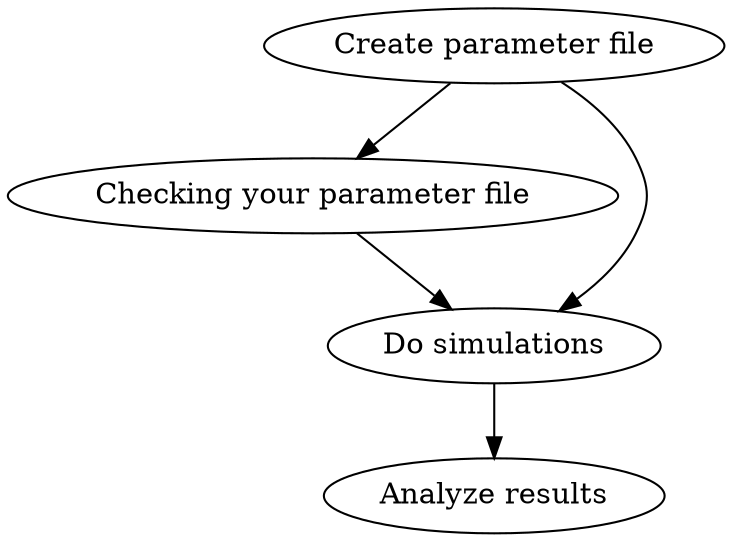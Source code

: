 digraph G {
0[label="Create parameter file"];
1[label="Checking your parameter file"];
2[label="Do simulations"];
3[label="Analyze results"];
0->1;
0->2;
1->2;
2->3;
}
